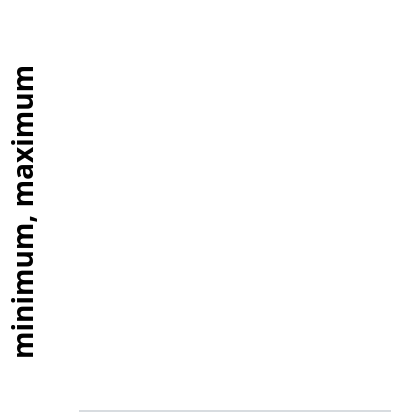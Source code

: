 {
  "$schema": "https://vega.github.io/schema/vega-lite/v5.json",
  "description": "Vega-Lite spec for FieldKit line charts.",
  "config": {
    "axis": {
      "labelFont": "Avenir Light",
      "labelFontSize": 12,
      "labelColor": "#6a6d71",
      "titleFont": "Avenir Light",
      "titleFontSize": 14,
      "titlePadding": 20,
      "grid": false,
      "tickSize": 10,
      "tickOpacity": 0,
      "domainColor": "#d8dce0"
    },
    "axisX": {
      "title": null
    },
    "axisY": {
      "domain": false
    },
    "view": {
      "stroke": "transparent"
    }
  },
  "transform": [
    {
      "bin": { "maxbins": 20 },
      "field": "time",
      "as": "bin_time"
    },
    {
      "aggregate": [
        { "op": "min", "field": "value", "as": "minimum" },
        { "op": "max", "field": "value", "as": "maximum" }
      ],
      "groupby": ["bin_time", "bin_time_end"]
    },
    {
      "joinaggregate": [
        { "op": "min", "field": "minimum", "as": "absoluteMinimum" },
        { "op": "max", "field": "maximum", "as": "absoluteMaximum" }
      ]
    },
    {
      "calculate": "(datum.maximum-datum.absoluteMinimum)/(datum.absoluteMaximum-datum.absoluteMinimum)",
      "as": "relativeMax"
    },
    {
      "calculate": "(datum.minimum-datum.absoluteMinimum)/(datum.absoluteMaximum-datum.absoluteMinimum)",
      "as": "relativeMin"
    }
  ],
  "width": "container",
  "encoding": {
    "x": {
      "field": "bin_time",
      "type": "temporal",
      "axis": {
        "formatType": "time",
        "format": "%Y-%m-%d"
      },
      "title": null
    },
    "x2": {
      "field": "bin_time_end",
      "type": "temporal"
    },
    "y": {
      "field": "minimum",
      "type": "quantitative",
      "scale": { "zero": false }
    },
    "y2": { "field": "maximum" },
    "tooltip": [
      { "field": "maximum", "formatType": "number", "format": ".3" },
      { "field": "minimum", "formatType": "number", "format": ".3" }
    ]
  },
  "layer": [
    {
      "layer": [
        {
          "mark": {
            "type": "area",
            "tooltip": false,
            "interpolate": "step-after",
            "color": {
              "x1": 1,
              "x2": 1,
              "y1": 1,
              "y2": 0,
              "gradient": "linear",
              "stops": [
                { "offset": 0, "color": "#000004" },
                { "offset": 0.1, "color": "#170C3A" },
                { "offset": 0.2, "color": "#420A68" },
                { "offset": 0.3, "color": "#6B186E" },
                { "offset": 0.4, "color": "#932667" },
                { "offset": 0.5, "color": "#BB3754" },
                { "offset": 0.6, "color": "#DD513A" },
                { "offset": 0.7, "color": "#F3771A" },
                { "offset": 0.8, "color": "#FCA50A" },
                { "offset": 0.9, "color": "#F6D645" },
                { "offset": 1, "color": "#FCFFA4" }
              ]
            },
            "strokeWidth": 1,
            "stroke": "#ffffff"
          }
        }
      ]
    },
    {
      "layer": [
        {
          "encoding": {
            "tooltip": [
              { "field": "maximum", "formatType": "number", "format": ".3" },
              { "field": "minimum", "formatType": "number", "format": ".3" }
            ]
          },
          "mark": {
            "type": "bar",
            "tooltip": true,
            "fillOpacity": 0,
            "strokeWidth": 1,
            "stroke": "#ffffff"
          }
        }
      ]
    }
  ]
}
